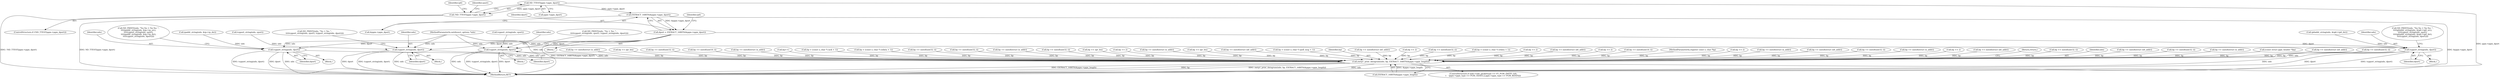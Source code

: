 digraph "0_tcpdump_4601c685e7fd19c3724d5e499c69b8d3ec49933e@pointer" {
"1000155" [label="(Call,ND_TTEST(pgm->pgm_dport))"];
"1000154" [label="(Call,!ND_TTEST(pgm->pgm_dport))"];
"1000212" [label="(Call,EXTRACT_16BITS(&pgm->pgm_dport))"];
"1000210" [label="(Call,dport = EXTRACT_16BITS(&pgm->pgm_dport))"];
"1000250" [label="(Call,tcpport_string(ndo, dport))"];
"1001940" [label="(Call,zmtp1_print_datagram(ndo, bp, EXTRACT_16BITS(&pgm->pgm_length)))"];
"1000264" [label="(Call,tcpport_string(ndo, dport))"];
"1000299" [label="(Call,tcpport_string(ndo, dport))"];
"1000313" [label="(Call,tcpport_string(ndo, dport))"];
"1001578" [label="(Call,bp += 2)"];
"1000243" [label="(Block,)"];
"1000810" [label="(Call,bp += sizeof(struct in6_addr))"];
"1001152" [label="(Call,bp += 2)"];
"1000314" [label="(Identifier,ndo)"];
"1000266" [label="(Identifier,dport)"];
"1001089" [label="(Call,bp += sizeof(uint16_t))"];
"1000108" [label="(MethodParameterIn,register const u_char *bp)"];
"1001540" [label="(Call,bp += 2)"];
"1000545" [label="(Call,bp += sizeof(struct in_addr))"];
"1000210" [label="(Call,dport = EXTRACT_16BITS(&pgm->pgm_dport))"];
"1001872" [label="(Call,bp += sizeof(struct in6_addr))"];
"1001222" [label="(Call,bp += sizeof(uint32_t))"];
"1000794" [label="(Call,bp += sizeof(struct in_addr))"];
"1000212" [label="(Call,EXTRACT_16BITS(&pgm->pgm_dport))"];
"1001626" [label="(Call,bp += 2)"];
"1001404" [label="(Call,bp += sizeof(struct in6_addr))"];
"1000161" [label="(Identifier,ip6)"];
"1001948" [label="(Return,return;)"];
"1000309" [label="(Block,)"];
"1000604" [label="(Call,bp += sizeof(uint32_t))"];
"1001941" [label="(Identifier,ndo)"];
"1000561" [label="(Call,bp += sizeof(struct in6_addr))"];
"1001479" [label="(Call,bp += sizeof(uint32_t))"];
"1001922" [label="(ControlStructure,if (ndo->ndo_packettype == PT_PGM_ZMTP1 &&\n\t    (pgm->pgm_type == PGM_ODATA || pgm->pgm_type == PGM_RDATA)))"];
"1000292" [label="(Block,)"];
"1000310" [label="(Call,tcpport_string(ndo, sport))"];
"1000227" [label="(Call,ND_PRINT((ndo, \"%s.%s > %s.%s: \",\n\t\t\t\tip6addr_string(ndo, &ip6->ip6_src),\n\t\t\t\ttcpport_string(ndo, sport),\n\t\t\t\tip6addr_string(ndo, &ip6->ip6_dst),\n\t\t\t\ttcpport_string(ndo, dport))))"];
"1001724" [label="(Call,bp += sizeof(struct in_addr))"];
"1000128" [label="(Call,(const struct pgm_header *)bp)"];
"1000107" [label="(MethodParameterIn,netdissect_options *ndo)"];
"1000434" [label="(Call,bp += sizeof(struct in6_addr))"];
"1000313" [label="(Call,tcpport_string(ndo, dport))"];
"1000244" [label="(Call,ip6addr_string(ndo, &ip6->ip6_dst))"];
"1000264" [label="(Call,tcpport_string(ndo, dport))"];
"1000261" [label="(Call,tcpport_string(ndo, sport))"];
"1001189" [label="(Call,bp += sizeof(uint32_t))"];
"1000304" [label="(Call,ND_PRINT((ndo, \"%s > %s: \",\n\t\t\t\ttcpport_string(ndo, sport), tcpport_string(ndo, dport))))"];
"1001367" [label="(Call,bp += sizeof(struct in_addr))"];
"1001904" [label="(Call,bp += opt_len)"];
"1000250" [label="(Call,tcpport_string(ndo, dport))"];
"1000301" [label="(Identifier,dport)"];
"1001445" [label="(Call,bp += sizeof(uint32_t))"];
"1000978" [label="(Call,bp += sizeof(uint16_t))"];
"1000260" [label="(Block,)"];
"1000749" [label="(Call,bp += sizeof(struct in_addr))"];
"1000251" [label="(Identifier,ndo)"];
"1001024" [label="(Call,bp++)"];
"1000881" [label="(Call,bp = (const u_char *) (ack + 1))"];
"1000662" [label="(Call,bp = (const u_char *) (odata + 1))"];
"1001940" [label="(Call,zmtp1_print_datagram(ndo, bp, EXTRACT_16BITS(&pgm->pgm_length)))"];
"1000213" [label="(Call,&pgm->pgm_dport)"];
"1001513" [label="(Call,bp += sizeof(uint32_t))"];
"1001308" [label="(Call,bp += sizeof(uint32_t))"];
"1000418" [label="(Call,bp += sizeof(struct in_addr))"];
"1000154" [label="(Call,!ND_TTEST(pgm->pgm_dport))"];
"1000315" [label="(Identifier,dport)"];
"1001133" [label="(Call,bp += sizeof(uint32_t))"];
"1001558" [label="(Call,bp += opt_len)"];
"1001602" [label="(Call,bp += 2)"];
"1000153" [label="(ControlStructure,if (!ND_TTEST(pgm->pgm_dport)))"];
"1000265" [label="(Identifier,ndo)"];
"1000155" [label="(Call,ND_TTEST(pgm->pgm_dport))"];
"1001943" [label="(Call,EXTRACT_16BITS(&pgm->pgm_length))"];
"1000204" [label="(Identifier,sport)"];
"1000300" [label="(Identifier,ndo)"];
"1001835" [label="(Call,bp += sizeof(struct in_addr))"];
"1000276" [label="(Call,ND_PRINT((ndo, \"%s.%s > %s.%s: \",\n\t\t\t\tipaddr_string(ndo, &ip->ip_src),\n\t\t\t\ttcpport_string(ndo, sport),\n\t\t\t\tipaddr_string(ndo, &ip->ip_dst),\n\t\t\t\ttcpport_string(ndo, dport))))"];
"1001642" [label="(Call,bp += opt_len)"];
"1000299" [label="(Call,tcpport_string(ndo, dport))"];
"1001761" [label="(Call,bp += sizeof(struct in6_addr))"];
"1000218" [label="(Identifier,ip6)"];
"1000293" [label="(Call,ipaddr_string(ndo, &ip->ip_dst))"];
"1000111" [label="(Block,)"];
"1000496" [label="(Call,bp = (const u_char *) (poll_msg + 1))"];
"1001942" [label="(Identifier,bp)"];
"1000252" [label="(Identifier,dport)"];
"1000765" [label="(Call,bp += sizeof(struct in6_addr))"];
"1001662" [label="(Call,bp += 2)"];
"1001962" [label="(MethodReturn,RET)"];
"1001264" [label="(Call,bp += sizeof(uint32_t))"];
"1000156" [label="(Call,pgm->pgm_dport)"];
"1000699" [label="(Call,bp = (const u_char *) (rdata + 1))"];
"1000255" [label="(Call,ND_PRINT((ndo, \"%s > %s: \",\n\t\t\t\ttcpport_string(ndo, sport), tcpport_string(ndo, dport))))"];
"1000211" [label="(Identifier,dport)"];
"1000155" -> "1000154"  [label="AST: "];
"1000155" -> "1000156"  [label="CFG: "];
"1000156" -> "1000155"  [label="AST: "];
"1000154" -> "1000155"  [label="CFG: "];
"1000155" -> "1001962"  [label="DDG: pgm->pgm_dport"];
"1000155" -> "1000154"  [label="DDG: pgm->pgm_dport"];
"1000155" -> "1000212"  [label="DDG: pgm->pgm_dport"];
"1000154" -> "1000153"  [label="AST: "];
"1000161" -> "1000154"  [label="CFG: "];
"1000204" -> "1000154"  [label="CFG: "];
"1000154" -> "1001962"  [label="DDG: ND_TTEST(pgm->pgm_dport)"];
"1000154" -> "1001962"  [label="DDG: !ND_TTEST(pgm->pgm_dport)"];
"1000212" -> "1000210"  [label="AST: "];
"1000212" -> "1000213"  [label="CFG: "];
"1000213" -> "1000212"  [label="AST: "];
"1000210" -> "1000212"  [label="CFG: "];
"1000212" -> "1001962"  [label="DDG: &pgm->pgm_dport"];
"1000212" -> "1000210"  [label="DDG: &pgm->pgm_dport"];
"1000210" -> "1000111"  [label="AST: "];
"1000211" -> "1000210"  [label="AST: "];
"1000218" -> "1000210"  [label="CFG: "];
"1000210" -> "1001962"  [label="DDG: EXTRACT_16BITS(&pgm->pgm_dport)"];
"1000210" -> "1000250"  [label="DDG: dport"];
"1000210" -> "1000264"  [label="DDG: dport"];
"1000210" -> "1000299"  [label="DDG: dport"];
"1000210" -> "1000313"  [label="DDG: dport"];
"1000250" -> "1000243"  [label="AST: "];
"1000250" -> "1000252"  [label="CFG: "];
"1000251" -> "1000250"  [label="AST: "];
"1000252" -> "1000250"  [label="AST: "];
"1000227" -> "1000250"  [label="CFG: "];
"1000250" -> "1001962"  [label="DDG: ndo"];
"1000250" -> "1001962"  [label="DDG: dport"];
"1000250" -> "1001962"  [label="DDG: tcpport_string(ndo, dport)"];
"1000244" -> "1000250"  [label="DDG: ndo"];
"1000107" -> "1000250"  [label="DDG: ndo"];
"1000250" -> "1001940"  [label="DDG: ndo"];
"1001940" -> "1001922"  [label="AST: "];
"1001940" -> "1001943"  [label="CFG: "];
"1001941" -> "1001940"  [label="AST: "];
"1001942" -> "1001940"  [label="AST: "];
"1001943" -> "1001940"  [label="AST: "];
"1001948" -> "1001940"  [label="CFG: "];
"1001940" -> "1001962"  [label="DDG: EXTRACT_16BITS(&pgm->pgm_length)"];
"1001940" -> "1001962"  [label="DDG: bp"];
"1001940" -> "1001962"  [label="DDG: zmtp1_print_datagram(ndo, bp, EXTRACT_16BITS(&pgm->pgm_length))"];
"1001940" -> "1001962"  [label="DDG: ndo"];
"1000264" -> "1001940"  [label="DDG: ndo"];
"1000299" -> "1001940"  [label="DDG: ndo"];
"1000313" -> "1001940"  [label="DDG: ndo"];
"1000107" -> "1001940"  [label="DDG: ndo"];
"1001264" -> "1001940"  [label="DDG: bp"];
"1000561" -> "1001940"  [label="DDG: bp"];
"1001578" -> "1001940"  [label="DDG: bp"];
"1001189" -> "1001940"  [label="DDG: bp"];
"1000545" -> "1001940"  [label="DDG: bp"];
"1000496" -> "1001940"  [label="DDG: bp"];
"1001724" -> "1001940"  [label="DDG: bp"];
"1001872" -> "1001940"  [label="DDG: bp"];
"1000604" -> "1001940"  [label="DDG: bp"];
"1001445" -> "1001940"  [label="DDG: bp"];
"1001602" -> "1001940"  [label="DDG: bp"];
"1001089" -> "1001940"  [label="DDG: bp"];
"1000418" -> "1001940"  [label="DDG: bp"];
"1001367" -> "1001940"  [label="DDG: bp"];
"1001024" -> "1001940"  [label="DDG: bp"];
"1001540" -> "1001940"  [label="DDG: bp"];
"1001133" -> "1001940"  [label="DDG: bp"];
"1000128" -> "1001940"  [label="DDG: bp"];
"1001222" -> "1001940"  [label="DDG: bp"];
"1000699" -> "1001940"  [label="DDG: bp"];
"1001642" -> "1001940"  [label="DDG: bp"];
"1001761" -> "1001940"  [label="DDG: bp"];
"1001904" -> "1001940"  [label="DDG: bp"];
"1001404" -> "1001940"  [label="DDG: bp"];
"1000662" -> "1001940"  [label="DDG: bp"];
"1001479" -> "1001940"  [label="DDG: bp"];
"1000978" -> "1001940"  [label="DDG: bp"];
"1000749" -> "1001940"  [label="DDG: bp"];
"1000794" -> "1001940"  [label="DDG: bp"];
"1001513" -> "1001940"  [label="DDG: bp"];
"1001558" -> "1001940"  [label="DDG: bp"];
"1001308" -> "1001940"  [label="DDG: bp"];
"1000765" -> "1001940"  [label="DDG: bp"];
"1001835" -> "1001940"  [label="DDG: bp"];
"1000881" -> "1001940"  [label="DDG: bp"];
"1001152" -> "1001940"  [label="DDG: bp"];
"1000810" -> "1001940"  [label="DDG: bp"];
"1001662" -> "1001940"  [label="DDG: bp"];
"1000434" -> "1001940"  [label="DDG: bp"];
"1001626" -> "1001940"  [label="DDG: bp"];
"1000108" -> "1001940"  [label="DDG: bp"];
"1001943" -> "1001940"  [label="DDG: &pgm->pgm_length"];
"1000264" -> "1000260"  [label="AST: "];
"1000264" -> "1000266"  [label="CFG: "];
"1000265" -> "1000264"  [label="AST: "];
"1000266" -> "1000264"  [label="AST: "];
"1000255" -> "1000264"  [label="CFG: "];
"1000264" -> "1001962"  [label="DDG: ndo"];
"1000264" -> "1001962"  [label="DDG: tcpport_string(ndo, dport)"];
"1000264" -> "1001962"  [label="DDG: dport"];
"1000261" -> "1000264"  [label="DDG: ndo"];
"1000107" -> "1000264"  [label="DDG: ndo"];
"1000299" -> "1000292"  [label="AST: "];
"1000299" -> "1000301"  [label="CFG: "];
"1000300" -> "1000299"  [label="AST: "];
"1000301" -> "1000299"  [label="AST: "];
"1000276" -> "1000299"  [label="CFG: "];
"1000299" -> "1001962"  [label="DDG: tcpport_string(ndo, dport)"];
"1000299" -> "1001962"  [label="DDG: dport"];
"1000299" -> "1001962"  [label="DDG: ndo"];
"1000293" -> "1000299"  [label="DDG: ndo"];
"1000107" -> "1000299"  [label="DDG: ndo"];
"1000313" -> "1000309"  [label="AST: "];
"1000313" -> "1000315"  [label="CFG: "];
"1000314" -> "1000313"  [label="AST: "];
"1000315" -> "1000313"  [label="AST: "];
"1000304" -> "1000313"  [label="CFG: "];
"1000313" -> "1001962"  [label="DDG: dport"];
"1000313" -> "1001962"  [label="DDG: tcpport_string(ndo, dport)"];
"1000313" -> "1001962"  [label="DDG: ndo"];
"1000310" -> "1000313"  [label="DDG: ndo"];
"1000107" -> "1000313"  [label="DDG: ndo"];
}
